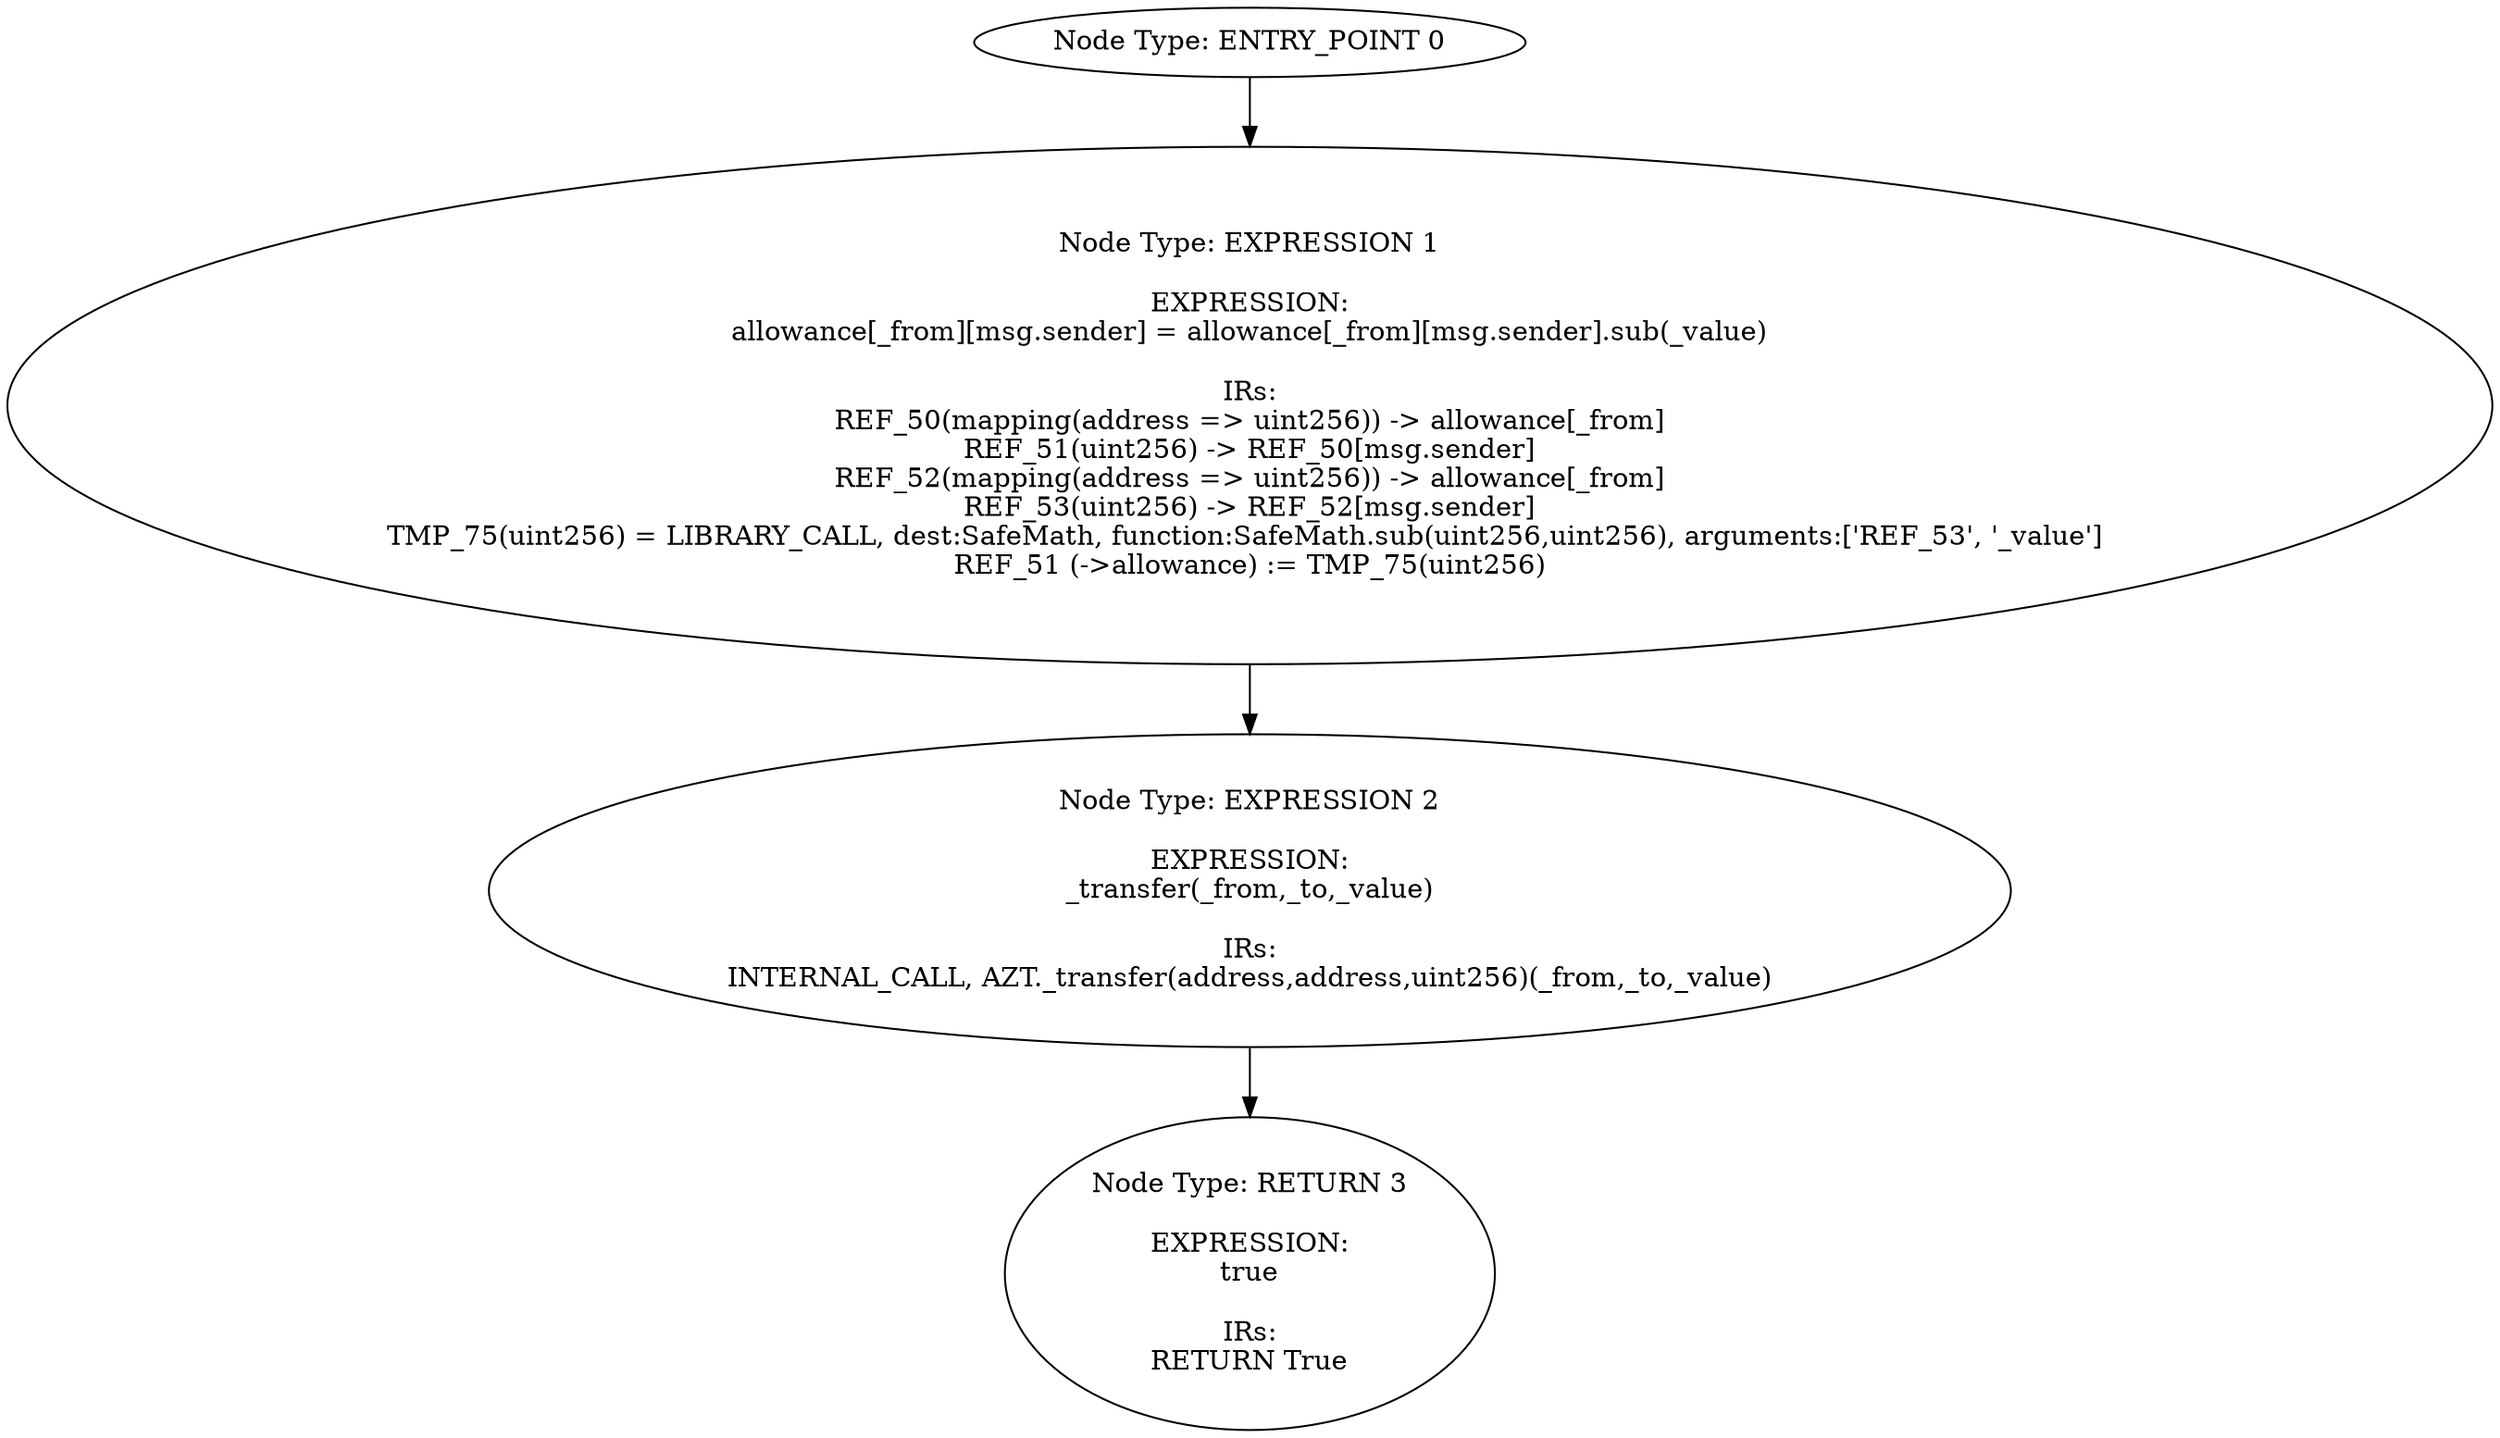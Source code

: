 digraph{
0[label="Node Type: ENTRY_POINT 0
"];
0->1;
1[label="Node Type: EXPRESSION 1

EXPRESSION:
allowance[_from][msg.sender] = allowance[_from][msg.sender].sub(_value)

IRs:
REF_50(mapping(address => uint256)) -> allowance[_from]
REF_51(uint256) -> REF_50[msg.sender]
REF_52(mapping(address => uint256)) -> allowance[_from]
REF_53(uint256) -> REF_52[msg.sender]
TMP_75(uint256) = LIBRARY_CALL, dest:SafeMath, function:SafeMath.sub(uint256,uint256), arguments:['REF_53', '_value'] 
REF_51 (->allowance) := TMP_75(uint256)"];
1->2;
2[label="Node Type: EXPRESSION 2

EXPRESSION:
_transfer(_from,_to,_value)

IRs:
INTERNAL_CALL, AZT._transfer(address,address,uint256)(_from,_to,_value)"];
2->3;
3[label="Node Type: RETURN 3

EXPRESSION:
true

IRs:
RETURN True"];
}
